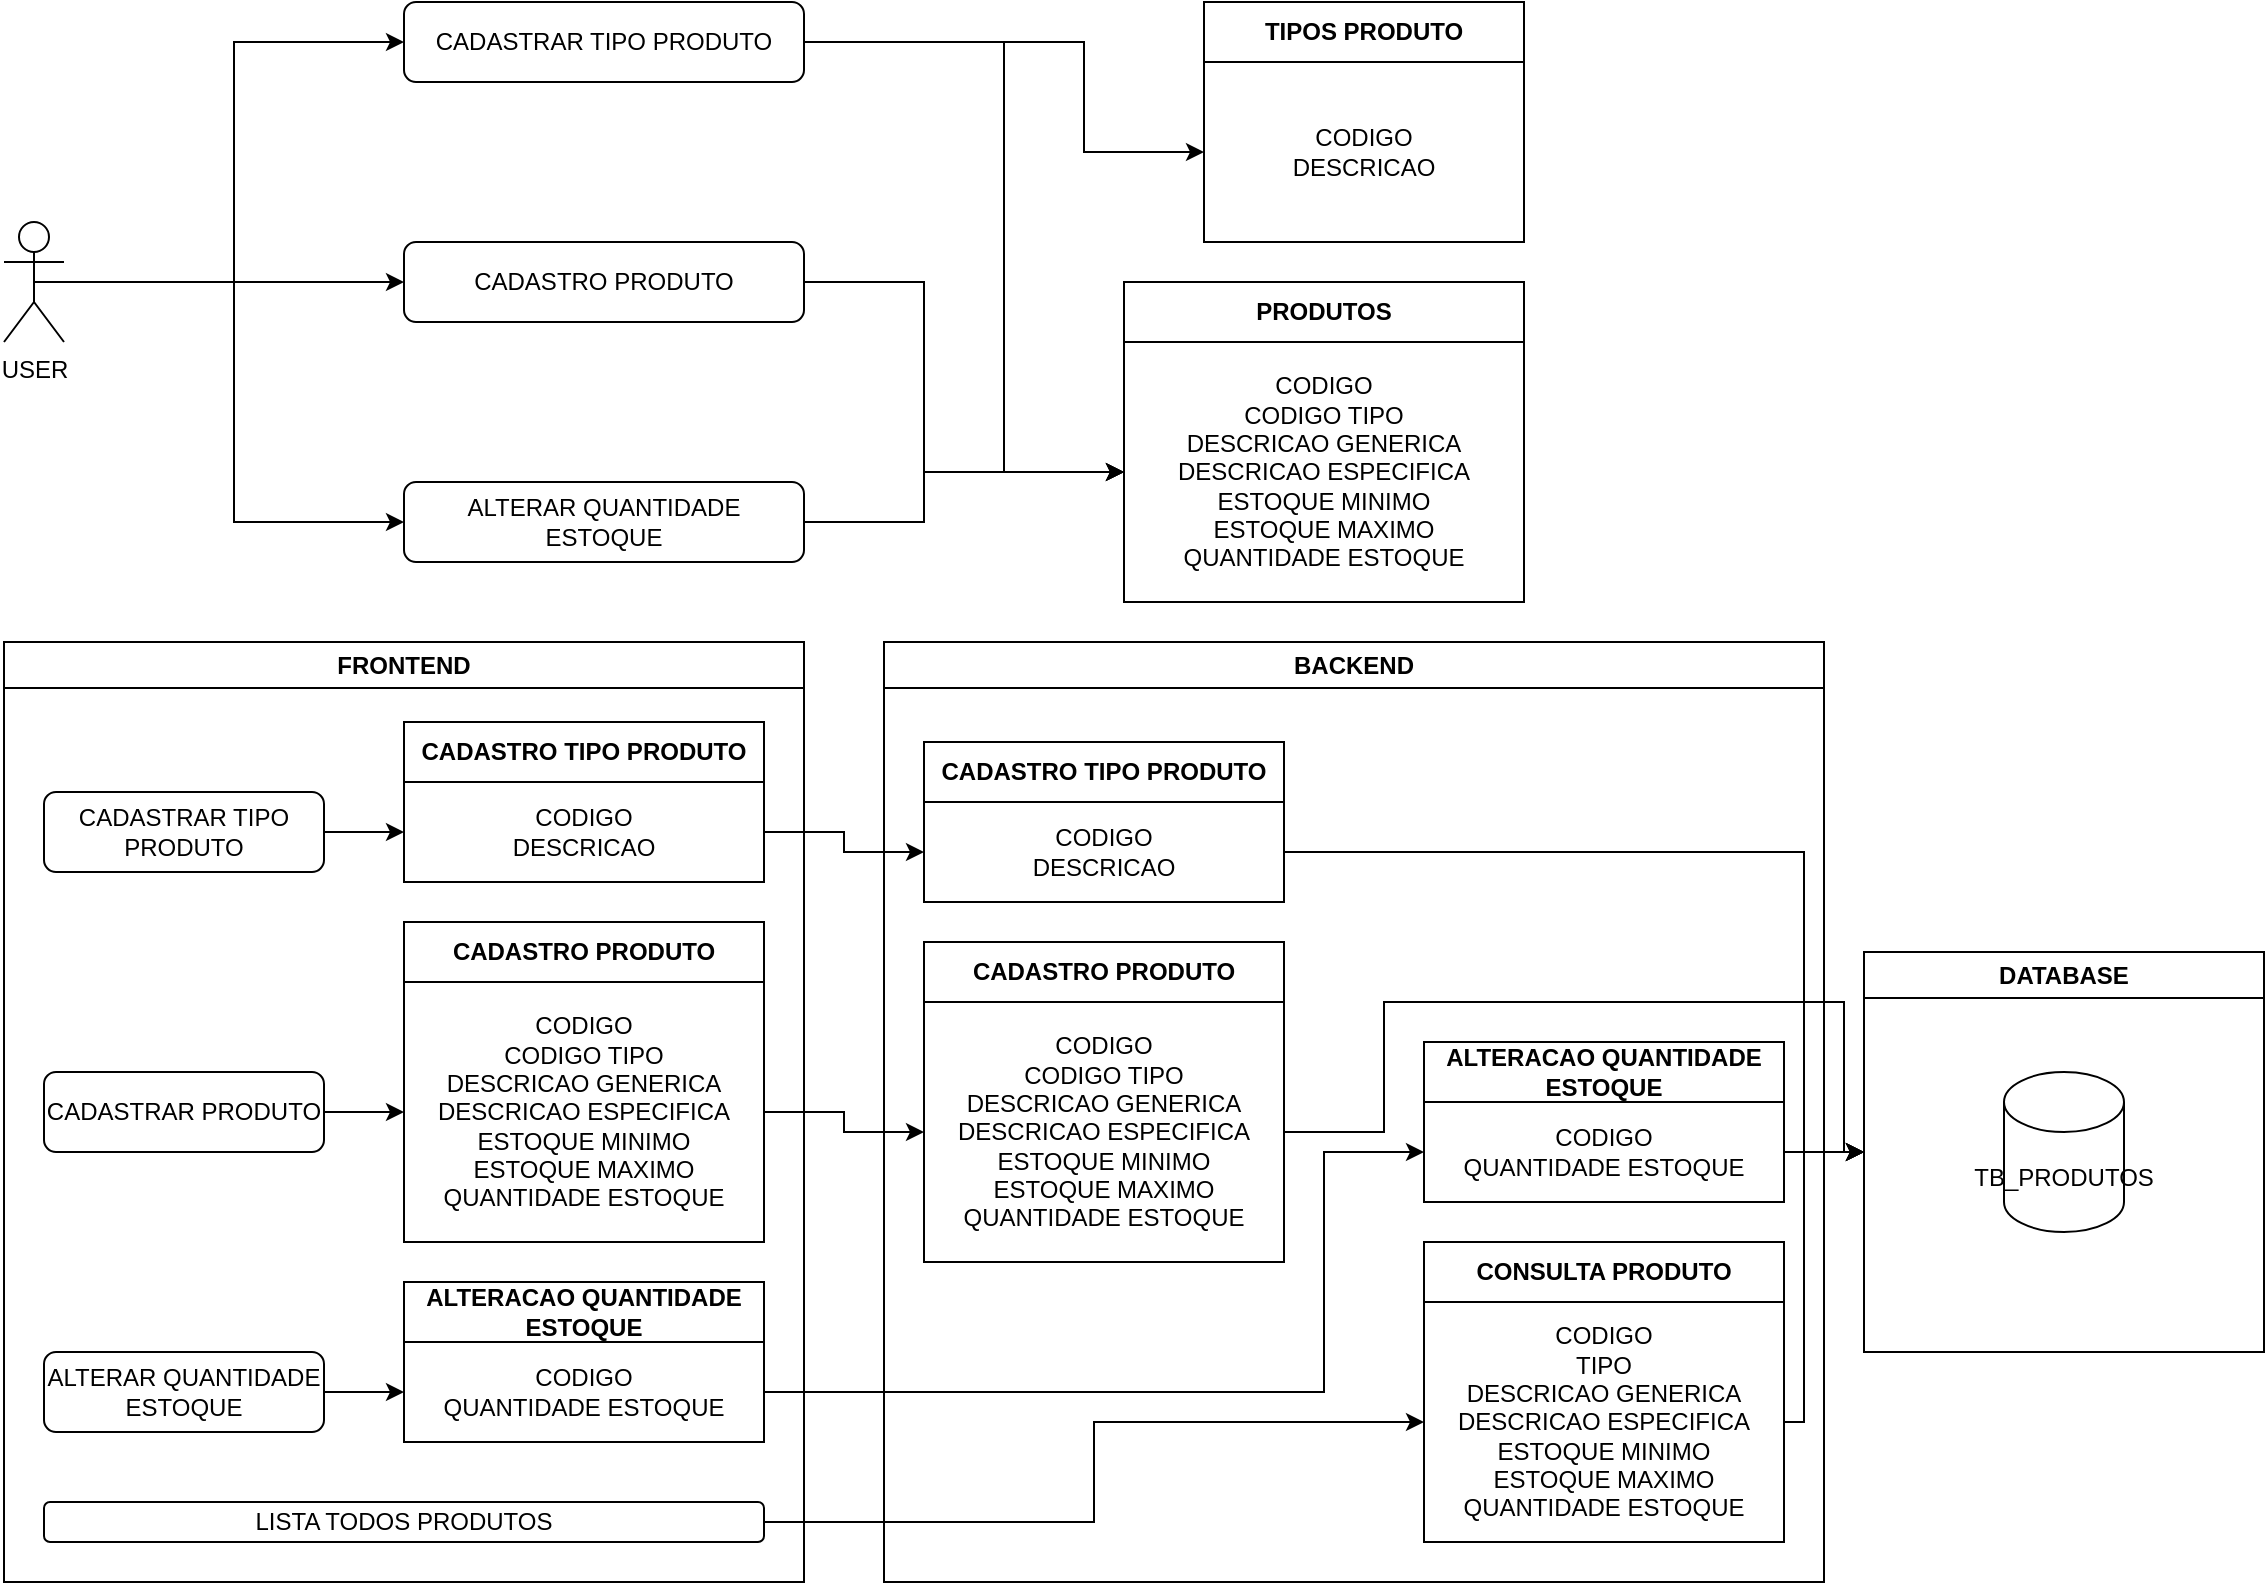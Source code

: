 <mxfile version="21.6.6" type="github">
  <diagram name="Page-1" id="bSNVSnPbmiO-erVQ_fnm">
    <mxGraphModel dx="1434" dy="758" grid="1" gridSize="10" guides="1" tooltips="1" connect="1" arrows="1" fold="1" page="1" pageScale="1" pageWidth="1169" pageHeight="827" math="0" shadow="0">
      <root>
        <mxCell id="0" />
        <mxCell id="1" parent="0" />
        <mxCell id="I7w05RQVCzzFB9EwpAkA-1" value="PRODUTOS" style="swimlane;whiteSpace=wrap;html=1;startSize=30;" vertex="1" parent="1">
          <mxGeometry x="580" y="160" width="200" height="160" as="geometry">
            <mxRectangle x="530" y="90" width="100" height="30" as="alternateBounds" />
          </mxGeometry>
        </mxCell>
        <mxCell id="I7w05RQVCzzFB9EwpAkA-6" value="CODIGO&lt;br&gt;CODIGO TIPO&lt;br&gt;DESCRICAO GENERICA&lt;br&gt;DESCRICAO ESPECIFICA&lt;br&gt;ESTOQUE MINIMO&lt;br&gt;ESTOQUE MAXIMO&lt;br&gt;QUANTIDADE ESTOQUE" style="text;html=1;strokeColor=none;fillColor=none;align=center;verticalAlign=middle;whiteSpace=wrap;rounded=0;" vertex="1" parent="I7w05RQVCzzFB9EwpAkA-1">
          <mxGeometry y="30" width="200" height="130" as="geometry" />
        </mxCell>
        <mxCell id="I7w05RQVCzzFB9EwpAkA-7" value="TIPOS PRODUTO" style="swimlane;whiteSpace=wrap;html=1;startSize=30;container=0;" vertex="1" parent="1">
          <mxGeometry x="620" y="20" width="160" height="120" as="geometry" />
        </mxCell>
        <mxCell id="I7w05RQVCzzFB9EwpAkA-8" value="CODIGO&lt;br&gt;DESCRICAO" style="text;html=1;strokeColor=none;fillColor=none;align=center;verticalAlign=middle;whiteSpace=wrap;rounded=0;container=0;" vertex="1" parent="I7w05RQVCzzFB9EwpAkA-7">
          <mxGeometry y="30" width="160" height="90" as="geometry" />
        </mxCell>
        <mxCell id="I7w05RQVCzzFB9EwpAkA-31" style="edgeStyle=orthogonalEdgeStyle;rounded=0;orthogonalLoop=1;jettySize=auto;html=1;exitX=0.5;exitY=0.5;exitDx=0;exitDy=0;exitPerimeter=0;entryX=0;entryY=0.5;entryDx=0;entryDy=0;" edge="1" parent="1" source="I7w05RQVCzzFB9EwpAkA-9" target="I7w05RQVCzzFB9EwpAkA-13">
          <mxGeometry relative="1" as="geometry" />
        </mxCell>
        <mxCell id="I7w05RQVCzzFB9EwpAkA-32" style="edgeStyle=orthogonalEdgeStyle;rounded=0;orthogonalLoop=1;jettySize=auto;html=1;exitX=0.5;exitY=0.5;exitDx=0;exitDy=0;exitPerimeter=0;entryX=0;entryY=0.5;entryDx=0;entryDy=0;" edge="1" parent="1" source="I7w05RQVCzzFB9EwpAkA-9" target="I7w05RQVCzzFB9EwpAkA-14">
          <mxGeometry relative="1" as="geometry" />
        </mxCell>
        <mxCell id="I7w05RQVCzzFB9EwpAkA-33" style="edgeStyle=orthogonalEdgeStyle;rounded=0;orthogonalLoop=1;jettySize=auto;html=1;exitX=0.5;exitY=0.5;exitDx=0;exitDy=0;exitPerimeter=0;entryX=0;entryY=0.5;entryDx=0;entryDy=0;" edge="1" parent="1" source="I7w05RQVCzzFB9EwpAkA-9" target="I7w05RQVCzzFB9EwpAkA-15">
          <mxGeometry relative="1" as="geometry" />
        </mxCell>
        <mxCell id="I7w05RQVCzzFB9EwpAkA-9" value="USER" style="shape=umlActor;verticalLabelPosition=bottom;verticalAlign=top;html=1;outlineConnect=0;" vertex="1" parent="1">
          <mxGeometry x="20" y="130" width="30" height="60" as="geometry" />
        </mxCell>
        <mxCell id="I7w05RQVCzzFB9EwpAkA-39" style="edgeStyle=orthogonalEdgeStyle;rounded=0;orthogonalLoop=1;jettySize=auto;html=1;exitX=1;exitY=0.5;exitDx=0;exitDy=0;entryX=0;entryY=0.5;entryDx=0;entryDy=0;" edge="1" parent="1" source="I7w05RQVCzzFB9EwpAkA-13" target="I7w05RQVCzzFB9EwpAkA-8">
          <mxGeometry relative="1" as="geometry">
            <Array as="points">
              <mxPoint x="560" y="40" />
              <mxPoint x="560" y="95" />
            </Array>
          </mxGeometry>
        </mxCell>
        <mxCell id="I7w05RQVCzzFB9EwpAkA-40" style="edgeStyle=orthogonalEdgeStyle;rounded=0;orthogonalLoop=1;jettySize=auto;html=1;exitX=1;exitY=0.5;exitDx=0;exitDy=0;entryX=0;entryY=0.5;entryDx=0;entryDy=0;" edge="1" parent="1" source="I7w05RQVCzzFB9EwpAkA-13" target="I7w05RQVCzzFB9EwpAkA-6">
          <mxGeometry relative="1" as="geometry">
            <Array as="points">
              <mxPoint x="520" y="40" />
              <mxPoint x="520" y="255" />
            </Array>
          </mxGeometry>
        </mxCell>
        <mxCell id="I7w05RQVCzzFB9EwpAkA-13" value="CADASTRAR TIPO PRODUTO" style="rounded=1;whiteSpace=wrap;html=1;" vertex="1" parent="1">
          <mxGeometry x="220" y="20" width="200" height="40" as="geometry" />
        </mxCell>
        <mxCell id="I7w05RQVCzzFB9EwpAkA-42" style="edgeStyle=orthogonalEdgeStyle;rounded=0;orthogonalLoop=1;jettySize=auto;html=1;exitX=1;exitY=0.5;exitDx=0;exitDy=0;entryX=0;entryY=0.5;entryDx=0;entryDy=0;" edge="1" parent="1" source="I7w05RQVCzzFB9EwpAkA-14" target="I7w05RQVCzzFB9EwpAkA-6">
          <mxGeometry relative="1" as="geometry">
            <Array as="points">
              <mxPoint x="480" y="160" />
              <mxPoint x="480" y="255" />
            </Array>
          </mxGeometry>
        </mxCell>
        <mxCell id="I7w05RQVCzzFB9EwpAkA-14" value="CADASTRO PRODUTO" style="rounded=1;whiteSpace=wrap;html=1;" vertex="1" parent="1">
          <mxGeometry x="220" y="140" width="200" height="40" as="geometry" />
        </mxCell>
        <mxCell id="I7w05RQVCzzFB9EwpAkA-43" style="edgeStyle=orthogonalEdgeStyle;rounded=0;orthogonalLoop=1;jettySize=auto;html=1;exitX=1;exitY=0.5;exitDx=0;exitDy=0;entryX=0;entryY=0.5;entryDx=0;entryDy=0;" edge="1" parent="1" source="I7w05RQVCzzFB9EwpAkA-15" target="I7w05RQVCzzFB9EwpAkA-6">
          <mxGeometry relative="1" as="geometry">
            <Array as="points">
              <mxPoint x="480" y="280" />
              <mxPoint x="480" y="255" />
            </Array>
          </mxGeometry>
        </mxCell>
        <mxCell id="I7w05RQVCzzFB9EwpAkA-15" value="ALTERAR QUANTIDADE ESTOQUE" style="rounded=1;whiteSpace=wrap;html=1;" vertex="1" parent="1">
          <mxGeometry x="220" y="260" width="200" height="40" as="geometry" />
        </mxCell>
        <mxCell id="I7w05RQVCzzFB9EwpAkA-44" value="FRONTEND" style="swimlane;whiteSpace=wrap;html=1;startSize=23;" vertex="1" parent="1">
          <mxGeometry x="20" y="340" width="400" height="470" as="geometry" />
        </mxCell>
        <mxCell id="I7w05RQVCzzFB9EwpAkA-52" value="CADASTRO TIPO PRODUTO" style="swimlane;whiteSpace=wrap;html=1;startSize=30;container=0;" vertex="1" parent="I7w05RQVCzzFB9EwpAkA-44">
          <mxGeometry x="200" y="40" width="180" height="80" as="geometry" />
        </mxCell>
        <mxCell id="I7w05RQVCzzFB9EwpAkA-53" value="CODIGO&lt;br&gt;DESCRICAO" style="text;html=1;strokeColor=none;fillColor=none;align=center;verticalAlign=middle;whiteSpace=wrap;rounded=0;container=0;" vertex="1" parent="I7w05RQVCzzFB9EwpAkA-52">
          <mxGeometry y="30" width="180" height="50" as="geometry" />
        </mxCell>
        <mxCell id="I7w05RQVCzzFB9EwpAkA-55" style="edgeStyle=orthogonalEdgeStyle;rounded=0;orthogonalLoop=1;jettySize=auto;html=1;exitX=1;exitY=0.5;exitDx=0;exitDy=0;entryX=0;entryY=0.5;entryDx=0;entryDy=0;" edge="1" parent="I7w05RQVCzzFB9EwpAkA-44" source="I7w05RQVCzzFB9EwpAkA-54" target="I7w05RQVCzzFB9EwpAkA-53">
          <mxGeometry relative="1" as="geometry" />
        </mxCell>
        <mxCell id="I7w05RQVCzzFB9EwpAkA-54" value="CADASTRAR TIPO PRODUTO" style="rounded=1;whiteSpace=wrap;html=1;" vertex="1" parent="I7w05RQVCzzFB9EwpAkA-44">
          <mxGeometry x="20" y="75" width="140" height="40" as="geometry" />
        </mxCell>
        <mxCell id="I7w05RQVCzzFB9EwpAkA-59" style="edgeStyle=orthogonalEdgeStyle;rounded=0;orthogonalLoop=1;jettySize=auto;html=1;exitX=1;exitY=0.5;exitDx=0;exitDy=0;entryX=0;entryY=0.5;entryDx=0;entryDy=0;" edge="1" parent="I7w05RQVCzzFB9EwpAkA-44" source="I7w05RQVCzzFB9EwpAkA-56" target="I7w05RQVCzzFB9EwpAkA-58">
          <mxGeometry relative="1" as="geometry" />
        </mxCell>
        <mxCell id="I7w05RQVCzzFB9EwpAkA-56" value="CADASTRAR PRODUTO" style="rounded=1;whiteSpace=wrap;html=1;" vertex="1" parent="I7w05RQVCzzFB9EwpAkA-44">
          <mxGeometry x="20" y="215" width="140" height="40" as="geometry" />
        </mxCell>
        <mxCell id="I7w05RQVCzzFB9EwpAkA-57" value="CADASTRO PRODUTO" style="swimlane;whiteSpace=wrap;html=1;startSize=30;" vertex="1" parent="I7w05RQVCzzFB9EwpAkA-44">
          <mxGeometry x="200" y="140" width="180" height="160" as="geometry">
            <mxRectangle x="530" y="90" width="100" height="30" as="alternateBounds" />
          </mxGeometry>
        </mxCell>
        <mxCell id="I7w05RQVCzzFB9EwpAkA-58" value="CODIGO&lt;br&gt;CODIGO TIPO&lt;br&gt;DESCRICAO GENERICA&lt;br&gt;DESCRICAO ESPECIFICA&lt;br&gt;ESTOQUE MINIMO&lt;br&gt;ESTOQUE MAXIMO&lt;br&gt;QUANTIDADE ESTOQUE" style="text;html=1;strokeColor=none;fillColor=none;align=center;verticalAlign=middle;whiteSpace=wrap;rounded=0;" vertex="1" parent="I7w05RQVCzzFB9EwpAkA-57">
          <mxGeometry y="30" width="180" height="130" as="geometry" />
        </mxCell>
        <mxCell id="I7w05RQVCzzFB9EwpAkA-63" style="edgeStyle=orthogonalEdgeStyle;rounded=0;orthogonalLoop=1;jettySize=auto;html=1;exitX=1;exitY=0.5;exitDx=0;exitDy=0;entryX=0;entryY=0.5;entryDx=0;entryDy=0;" edge="1" parent="I7w05RQVCzzFB9EwpAkA-44" source="I7w05RQVCzzFB9EwpAkA-60" target="I7w05RQVCzzFB9EwpAkA-62">
          <mxGeometry relative="1" as="geometry" />
        </mxCell>
        <mxCell id="I7w05RQVCzzFB9EwpAkA-60" value="ALTERAR QUANTIDADE ESTOQUE" style="rounded=1;whiteSpace=wrap;html=1;" vertex="1" parent="I7w05RQVCzzFB9EwpAkA-44">
          <mxGeometry x="20" y="355" width="140" height="40" as="geometry" />
        </mxCell>
        <mxCell id="I7w05RQVCzzFB9EwpAkA-61" value="ALTERACAO QUANTIDADE ESTOQUE" style="swimlane;whiteSpace=wrap;html=1;startSize=30;" vertex="1" parent="I7w05RQVCzzFB9EwpAkA-44">
          <mxGeometry x="200" y="320" width="180" height="80" as="geometry">
            <mxRectangle x="530" y="90" width="100" height="30" as="alternateBounds" />
          </mxGeometry>
        </mxCell>
        <mxCell id="I7w05RQVCzzFB9EwpAkA-62" value="CODIGO&lt;br&gt;QUANTIDADE ESTOQUE" style="text;html=1;strokeColor=none;fillColor=none;align=center;verticalAlign=middle;whiteSpace=wrap;rounded=0;" vertex="1" parent="I7w05RQVCzzFB9EwpAkA-61">
          <mxGeometry y="30" width="180" height="50" as="geometry" />
        </mxCell>
        <mxCell id="I7w05RQVCzzFB9EwpAkA-70" value="LISTA TODOS PRODUTOS" style="rounded=1;whiteSpace=wrap;html=1;" vertex="1" parent="I7w05RQVCzzFB9EwpAkA-44">
          <mxGeometry x="20" y="430" width="360" height="20" as="geometry" />
        </mxCell>
        <mxCell id="I7w05RQVCzzFB9EwpAkA-45" value="BACKEND" style="swimlane;whiteSpace=wrap;html=1;" vertex="1" parent="1">
          <mxGeometry x="460" y="340" width="470" height="470" as="geometry" />
        </mxCell>
        <mxCell id="I7w05RQVCzzFB9EwpAkA-64" value="CADASTRO TIPO PRODUTO" style="swimlane;whiteSpace=wrap;html=1;startSize=30;container=0;" vertex="1" parent="I7w05RQVCzzFB9EwpAkA-45">
          <mxGeometry x="20" y="50" width="180" height="80" as="geometry" />
        </mxCell>
        <mxCell id="I7w05RQVCzzFB9EwpAkA-65" value="CODIGO&lt;br&gt;DESCRICAO" style="text;html=1;strokeColor=none;fillColor=none;align=center;verticalAlign=middle;whiteSpace=wrap;rounded=0;container=0;" vertex="1" parent="I7w05RQVCzzFB9EwpAkA-64">
          <mxGeometry y="30" width="180" height="50" as="geometry" />
        </mxCell>
        <mxCell id="I7w05RQVCzzFB9EwpAkA-66" value="CADASTRO PRODUTO" style="swimlane;whiteSpace=wrap;html=1;startSize=30;" vertex="1" parent="I7w05RQVCzzFB9EwpAkA-45">
          <mxGeometry x="20" y="150" width="180" height="160" as="geometry">
            <mxRectangle x="530" y="90" width="100" height="30" as="alternateBounds" />
          </mxGeometry>
        </mxCell>
        <mxCell id="I7w05RQVCzzFB9EwpAkA-67" value="CODIGO&lt;br&gt;CODIGO TIPO&lt;br&gt;DESCRICAO GENERICA&lt;br&gt;DESCRICAO ESPECIFICA&lt;br&gt;ESTOQUE MINIMO&lt;br&gt;ESTOQUE MAXIMO&lt;br&gt;QUANTIDADE ESTOQUE" style="text;html=1;strokeColor=none;fillColor=none;align=center;verticalAlign=middle;whiteSpace=wrap;rounded=0;" vertex="1" parent="I7w05RQVCzzFB9EwpAkA-66">
          <mxGeometry y="30" width="180" height="130" as="geometry" />
        </mxCell>
        <mxCell id="I7w05RQVCzzFB9EwpAkA-68" value="CONSULTA PRODUTO" style="swimlane;whiteSpace=wrap;html=1;startSize=30;" vertex="1" parent="I7w05RQVCzzFB9EwpAkA-45">
          <mxGeometry x="270" y="300" width="180" height="150" as="geometry">
            <mxRectangle x="530" y="90" width="100" height="30" as="alternateBounds" />
          </mxGeometry>
        </mxCell>
        <mxCell id="I7w05RQVCzzFB9EwpAkA-69" value="CODIGO&lt;br&gt;TIPO&lt;br&gt;DESCRICAO GENERICA&lt;br&gt;DESCRICAO ESPECIFICA&lt;br&gt;ESTOQUE MINIMO&lt;br&gt;ESTOQUE MAXIMO&lt;br&gt;QUANTIDADE ESTOQUE" style="text;html=1;strokeColor=none;fillColor=none;align=center;verticalAlign=middle;whiteSpace=wrap;rounded=0;" vertex="1" parent="I7w05RQVCzzFB9EwpAkA-68">
          <mxGeometry y="30" width="180" height="120" as="geometry" />
        </mxCell>
        <mxCell id="I7w05RQVCzzFB9EwpAkA-74" value="ALTERACAO QUANTIDADE ESTOQUE" style="swimlane;whiteSpace=wrap;html=1;startSize=30;" vertex="1" parent="I7w05RQVCzzFB9EwpAkA-45">
          <mxGeometry x="270" y="200" width="180" height="80" as="geometry">
            <mxRectangle x="530" y="90" width="100" height="30" as="alternateBounds" />
          </mxGeometry>
        </mxCell>
        <mxCell id="I7w05RQVCzzFB9EwpAkA-75" value="CODIGO&lt;br&gt;QUANTIDADE ESTOQUE" style="text;html=1;strokeColor=none;fillColor=none;align=center;verticalAlign=middle;whiteSpace=wrap;rounded=0;" vertex="1" parent="I7w05RQVCzzFB9EwpAkA-74">
          <mxGeometry y="30" width="180" height="50" as="geometry" />
        </mxCell>
        <mxCell id="I7w05RQVCzzFB9EwpAkA-46" value="DATABASE" style="swimlane;whiteSpace=wrap;html=1;" vertex="1" parent="1">
          <mxGeometry x="950" y="495" width="200" height="200" as="geometry" />
        </mxCell>
        <mxCell id="I7w05RQVCzzFB9EwpAkA-47" value="TB_PRODUTOS" style="shape=cylinder3;whiteSpace=wrap;html=1;boundedLbl=1;backgroundOutline=1;size=15;" vertex="1" parent="I7w05RQVCzzFB9EwpAkA-46">
          <mxGeometry x="70" y="60" width="60" height="80" as="geometry" />
        </mxCell>
        <mxCell id="I7w05RQVCzzFB9EwpAkA-71" style="edgeStyle=orthogonalEdgeStyle;rounded=0;orthogonalLoop=1;jettySize=auto;html=1;exitX=1;exitY=0.5;exitDx=0;exitDy=0;entryX=0;entryY=0.5;entryDx=0;entryDy=0;" edge="1" parent="1" source="I7w05RQVCzzFB9EwpAkA-53" target="I7w05RQVCzzFB9EwpAkA-65">
          <mxGeometry relative="1" as="geometry" />
        </mxCell>
        <mxCell id="I7w05RQVCzzFB9EwpAkA-72" style="edgeStyle=orthogonalEdgeStyle;rounded=0;orthogonalLoop=1;jettySize=auto;html=1;exitX=1;exitY=0.5;exitDx=0;exitDy=0;entryX=0;entryY=0.5;entryDx=0;entryDy=0;" edge="1" parent="1" source="I7w05RQVCzzFB9EwpAkA-58" target="I7w05RQVCzzFB9EwpAkA-67">
          <mxGeometry relative="1" as="geometry" />
        </mxCell>
        <mxCell id="I7w05RQVCzzFB9EwpAkA-76" style="edgeStyle=orthogonalEdgeStyle;rounded=0;orthogonalLoop=1;jettySize=auto;html=1;exitX=1;exitY=0.5;exitDx=0;exitDy=0;entryX=0;entryY=0.5;entryDx=0;entryDy=0;" edge="1" parent="1" source="I7w05RQVCzzFB9EwpAkA-62" target="I7w05RQVCzzFB9EwpAkA-75">
          <mxGeometry relative="1" as="geometry">
            <Array as="points">
              <mxPoint x="680" y="715" />
              <mxPoint x="680" y="595" />
            </Array>
          </mxGeometry>
        </mxCell>
        <mxCell id="I7w05RQVCzzFB9EwpAkA-77" style="edgeStyle=orthogonalEdgeStyle;rounded=0;orthogonalLoop=1;jettySize=auto;html=1;exitX=1;exitY=0.5;exitDx=0;exitDy=0;entryX=0;entryY=0.5;entryDx=0;entryDy=0;" edge="1" parent="1" source="I7w05RQVCzzFB9EwpAkA-70" target="I7w05RQVCzzFB9EwpAkA-69">
          <mxGeometry relative="1" as="geometry" />
        </mxCell>
        <mxCell id="I7w05RQVCzzFB9EwpAkA-80" style="edgeStyle=orthogonalEdgeStyle;rounded=0;orthogonalLoop=1;jettySize=auto;html=1;exitX=1;exitY=0.5;exitDx=0;exitDy=0;entryX=0;entryY=0.5;entryDx=0;entryDy=0;" edge="1" parent="1" source="I7w05RQVCzzFB9EwpAkA-75" target="I7w05RQVCzzFB9EwpAkA-46">
          <mxGeometry relative="1" as="geometry" />
        </mxCell>
        <mxCell id="I7w05RQVCzzFB9EwpAkA-81" style="edgeStyle=orthogonalEdgeStyle;rounded=0;orthogonalLoop=1;jettySize=auto;html=1;exitX=1;exitY=0.5;exitDx=0;exitDy=0;entryX=0;entryY=0.5;entryDx=0;entryDy=0;" edge="1" parent="1" source="I7w05RQVCzzFB9EwpAkA-65" target="I7w05RQVCzzFB9EwpAkA-46">
          <mxGeometry relative="1" as="geometry">
            <Array as="points">
              <mxPoint x="920" y="445" />
              <mxPoint x="920" y="595" />
            </Array>
          </mxGeometry>
        </mxCell>
        <mxCell id="I7w05RQVCzzFB9EwpAkA-82" style="edgeStyle=orthogonalEdgeStyle;rounded=0;orthogonalLoop=1;jettySize=auto;html=1;exitX=1;exitY=0.5;exitDx=0;exitDy=0;entryX=0;entryY=0.5;entryDx=0;entryDy=0;" edge="1" parent="1" source="I7w05RQVCzzFB9EwpAkA-67" target="I7w05RQVCzzFB9EwpAkA-46">
          <mxGeometry relative="1" as="geometry">
            <Array as="points">
              <mxPoint x="710" y="585" />
              <mxPoint x="710" y="520" />
              <mxPoint x="940" y="520" />
              <mxPoint x="940" y="595" />
            </Array>
          </mxGeometry>
        </mxCell>
        <mxCell id="I7w05RQVCzzFB9EwpAkA-83" style="edgeStyle=orthogonalEdgeStyle;rounded=0;orthogonalLoop=1;jettySize=auto;html=1;exitX=1;exitY=0.5;exitDx=0;exitDy=0;entryX=0;entryY=0.5;entryDx=0;entryDy=0;" edge="1" parent="1" source="I7w05RQVCzzFB9EwpAkA-69" target="I7w05RQVCzzFB9EwpAkA-46">
          <mxGeometry relative="1" as="geometry">
            <Array as="points">
              <mxPoint x="920" y="730" />
              <mxPoint x="920" y="595" />
            </Array>
          </mxGeometry>
        </mxCell>
      </root>
    </mxGraphModel>
  </diagram>
</mxfile>
